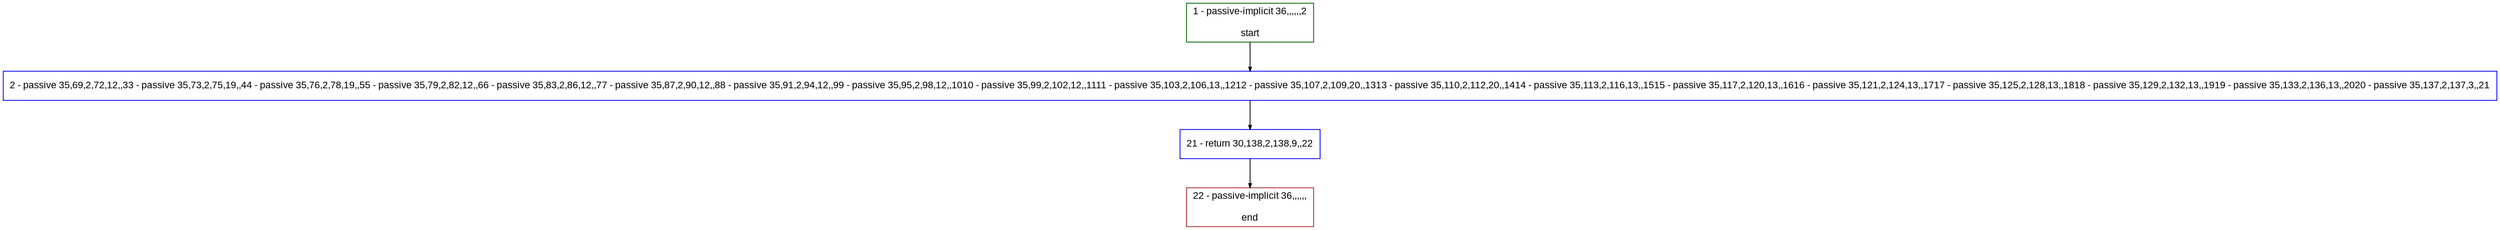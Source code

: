 digraph "" {
  graph [bgcolor="white", fillcolor="#FFFFCC", pack="true", packmode="clust", fontname="Arial", label="", fontsize="12", compound="true", style="rounded,filled"];
  node [node_initialized="no", fillcolor="white", fontname="Arial", label="", color="grey", fontsize="12", fixedsize="false", compound="true", shape="rectangle", style="filled"];
  edge [arrowtail="none", lhead="", fontcolor="black", fontname="Arial", label="", color="black", fontsize="12", arrowhead="normal", arrowsize="0.5", compound="true", ltail="", dir="forward"];
  __N1 [fillcolor="#ffffff", label="2 - passive 35,69,2,72,12,,33 - passive 35,73,2,75,19,,44 - passive 35,76,2,78,19,,55 - passive 35,79,2,82,12,,66 - passive 35,83,2,86,12,,77 - passive 35,87,2,90,12,,88 - passive 35,91,2,94,12,,99 - passive 35,95,2,98,12,,1010 - passive 35,99,2,102,12,,1111 - passive 35,103,2,106,13,,1212 - passive 35,107,2,109,20,,1313 - passive 35,110,2,112,20,,1414 - passive 35,113,2,116,13,,1515 - passive 35,117,2,120,13,,1616 - passive 35,121,2,124,13,,1717 - passive 35,125,2,128,13,,1818 - passive 35,129,2,132,13,,1919 - passive 35,133,2,136,13,,2020 - passive 35,137,2,137,3,,21", color="#0000ff", shape="box", style="filled"];
  __N2 [fillcolor="#ffffff", label="1 - passive-implicit 36,,,,,,2\n\nstart", color="#006400", shape="box", style="filled"];
  __N3 [fillcolor="#ffffff", label="21 - return 30,138,2,138,9,,22", color="#0000ff", shape="box", style="filled"];
  __N4 [fillcolor="#ffffff", label="22 - passive-implicit 36,,,,,,\n\nend", color="#a52a2a", shape="box", style="filled"];
  __N2 -> __N1 [arrowtail="none", color="#000000", label="", arrowhead="normal", dir="forward"];
  __N1 -> __N3 [arrowtail="none", color="#000000", label="", arrowhead="normal", dir="forward"];
  __N3 -> __N4 [arrowtail="none", color="#000000", label="", arrowhead="normal", dir="forward"];
}
